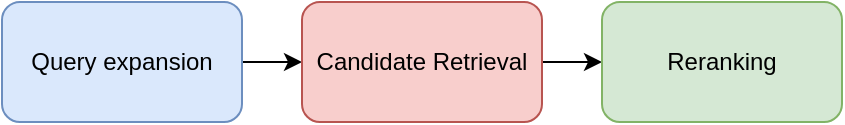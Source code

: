 <mxfile version="24.0.7" type="device">
  <diagram name="Page-1" id="b3zmUHp8Iv-hXbjVt65-">
    <mxGraphModel dx="989" dy="527" grid="1" gridSize="10" guides="1" tooltips="1" connect="1" arrows="1" fold="1" page="1" pageScale="1" pageWidth="827" pageHeight="1169" math="0" shadow="0">
      <root>
        <mxCell id="0" />
        <mxCell id="1" parent="0" />
        <mxCell id="42B4ZOta15Qhek4Ymng9-5" style="edgeStyle=orthogonalEdgeStyle;rounded=0;orthogonalLoop=1;jettySize=auto;html=1;" edge="1" parent="1" source="42B4ZOta15Qhek4Ymng9-1" target="42B4ZOta15Qhek4Ymng9-2">
          <mxGeometry relative="1" as="geometry" />
        </mxCell>
        <mxCell id="42B4ZOta15Qhek4Ymng9-1" value="Query expansion" style="rounded=1;whiteSpace=wrap;html=1;fillColor=#dae8fc;strokeColor=#6c8ebf;" vertex="1" parent="1">
          <mxGeometry x="100" y="390" width="120" height="60" as="geometry" />
        </mxCell>
        <mxCell id="42B4ZOta15Qhek4Ymng9-6" style="edgeStyle=orthogonalEdgeStyle;rounded=0;orthogonalLoop=1;jettySize=auto;html=1;entryX=0;entryY=0.5;entryDx=0;entryDy=0;" edge="1" parent="1" source="42B4ZOta15Qhek4Ymng9-2" target="42B4ZOta15Qhek4Ymng9-3">
          <mxGeometry relative="1" as="geometry" />
        </mxCell>
        <mxCell id="42B4ZOta15Qhek4Ymng9-2" value="Candidate Retrieval" style="rounded=1;whiteSpace=wrap;html=1;fillColor=#f8cecc;strokeColor=#b85450;" vertex="1" parent="1">
          <mxGeometry x="250" y="390" width="120" height="60" as="geometry" />
        </mxCell>
        <mxCell id="42B4ZOta15Qhek4Ymng9-3" value="Reranking" style="rounded=1;whiteSpace=wrap;html=1;fillColor=#d5e8d4;strokeColor=#82b366;" vertex="1" parent="1">
          <mxGeometry x="400" y="390" width="120" height="60" as="geometry" />
        </mxCell>
      </root>
    </mxGraphModel>
  </diagram>
</mxfile>
